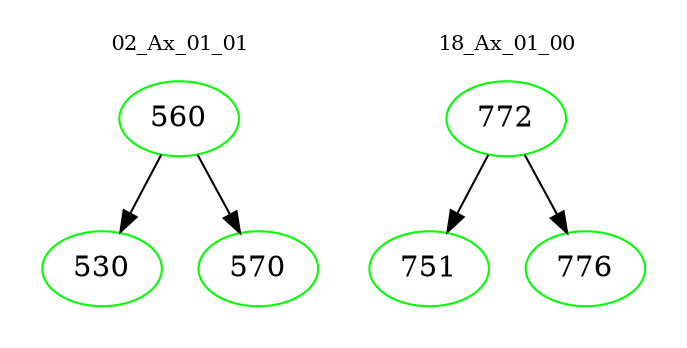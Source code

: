 digraph{
subgraph cluster_0 {
color = white
label = "02_Ax_01_01";
fontsize=10;
T0_560 [label="560", color="green"]
T0_560 -> T0_530 [color="black"]
T0_530 [label="530", color="green"]
T0_560 -> T0_570 [color="black"]
T0_570 [label="570", color="green"]
}
subgraph cluster_1 {
color = white
label = "18_Ax_01_00";
fontsize=10;
T1_772 [label="772", color="green"]
T1_772 -> T1_751 [color="black"]
T1_751 [label="751", color="green"]
T1_772 -> T1_776 [color="black"]
T1_776 [label="776", color="green"]
}
}
